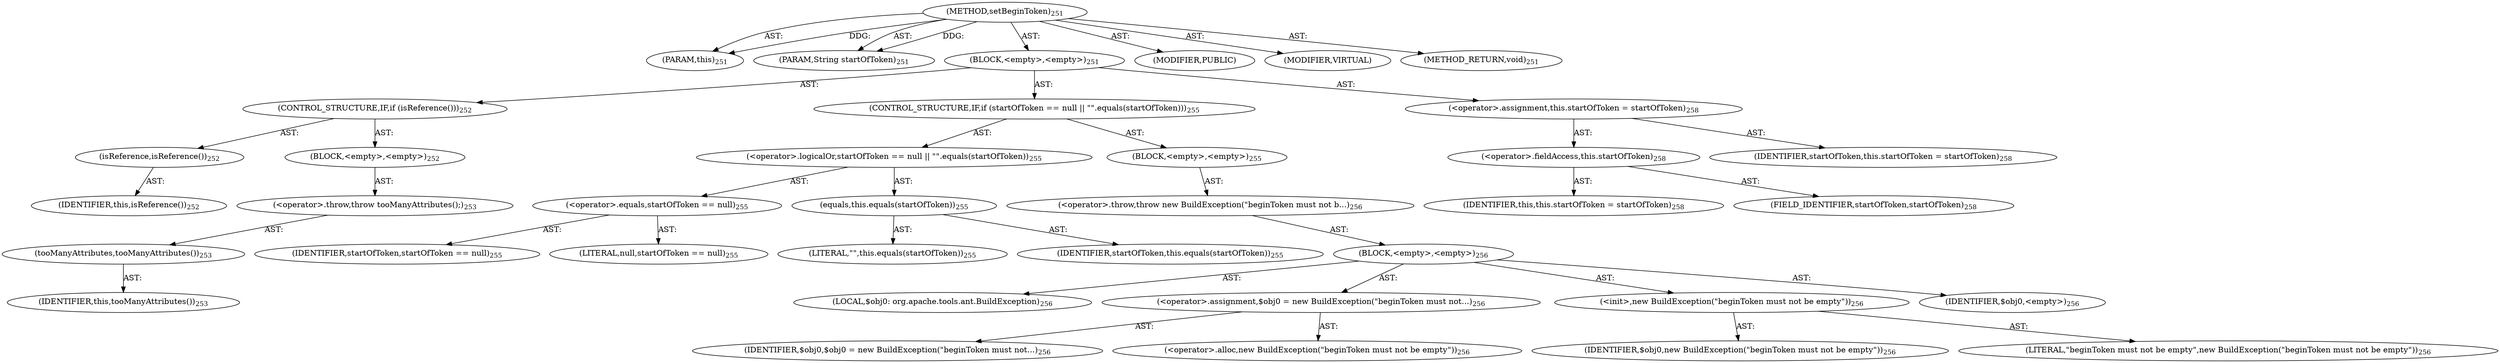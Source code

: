 digraph "setBeginToken" {  
"111669149710" [label = <(METHOD,setBeginToken)<SUB>251</SUB>> ]
"115964117002" [label = <(PARAM,this)<SUB>251</SUB>> ]
"115964117027" [label = <(PARAM,String startOfToken)<SUB>251</SUB>> ]
"25769803793" [label = <(BLOCK,&lt;empty&gt;,&lt;empty&gt;)<SUB>251</SUB>> ]
"47244640259" [label = <(CONTROL_STRUCTURE,IF,if (isReference()))<SUB>252</SUB>> ]
"30064771146" [label = <(isReference,isReference())<SUB>252</SUB>> ]
"68719476751" [label = <(IDENTIFIER,this,isReference())<SUB>252</SUB>> ]
"25769803794" [label = <(BLOCK,&lt;empty&gt;,&lt;empty&gt;)<SUB>252</SUB>> ]
"30064771147" [label = <(&lt;operator&gt;.throw,throw tooManyAttributes();)<SUB>253</SUB>> ]
"30064771148" [label = <(tooManyAttributes,tooManyAttributes())<SUB>253</SUB>> ]
"68719476752" [label = <(IDENTIFIER,this,tooManyAttributes())<SUB>253</SUB>> ]
"47244640260" [label = <(CONTROL_STRUCTURE,IF,if (startOfToken == null || &quot;&quot;.equals(startOfToken)))<SUB>255</SUB>> ]
"30064771149" [label = <(&lt;operator&gt;.logicalOr,startOfToken == null || &quot;&quot;.equals(startOfToken))<SUB>255</SUB>> ]
"30064771150" [label = <(&lt;operator&gt;.equals,startOfToken == null)<SUB>255</SUB>> ]
"68719476826" [label = <(IDENTIFIER,startOfToken,startOfToken == null)<SUB>255</SUB>> ]
"90194313220" [label = <(LITERAL,null,startOfToken == null)<SUB>255</SUB>> ]
"30064771151" [label = <(equals,this.equals(startOfToken))<SUB>255</SUB>> ]
"90194313221" [label = <(LITERAL,&quot;&quot;,this.equals(startOfToken))<SUB>255</SUB>> ]
"68719476827" [label = <(IDENTIFIER,startOfToken,this.equals(startOfToken))<SUB>255</SUB>> ]
"25769803795" [label = <(BLOCK,&lt;empty&gt;,&lt;empty&gt;)<SUB>255</SUB>> ]
"30064771152" [label = <(&lt;operator&gt;.throw,throw new BuildException(&quot;beginToken must not b...)<SUB>256</SUB>> ]
"25769803796" [label = <(BLOCK,&lt;empty&gt;,&lt;empty&gt;)<SUB>256</SUB>> ]
"94489280516" [label = <(LOCAL,$obj0: org.apache.tools.ant.BuildException)<SUB>256</SUB>> ]
"30064771153" [label = <(&lt;operator&gt;.assignment,$obj0 = new BuildException(&quot;beginToken must not...)<SUB>256</SUB>> ]
"68719476828" [label = <(IDENTIFIER,$obj0,$obj0 = new BuildException(&quot;beginToken must not...)<SUB>256</SUB>> ]
"30064771154" [label = <(&lt;operator&gt;.alloc,new BuildException(&quot;beginToken must not be empty&quot;))<SUB>256</SUB>> ]
"30064771155" [label = <(&lt;init&gt;,new BuildException(&quot;beginToken must not be empty&quot;))<SUB>256</SUB>> ]
"68719476829" [label = <(IDENTIFIER,$obj0,new BuildException(&quot;beginToken must not be empty&quot;))<SUB>256</SUB>> ]
"90194313222" [label = <(LITERAL,&quot;beginToken must not be empty&quot;,new BuildException(&quot;beginToken must not be empty&quot;))<SUB>256</SUB>> ]
"68719476830" [label = <(IDENTIFIER,$obj0,&lt;empty&gt;)<SUB>256</SUB>> ]
"30064771156" [label = <(&lt;operator&gt;.assignment,this.startOfToken = startOfToken)<SUB>258</SUB>> ]
"30064771157" [label = <(&lt;operator&gt;.fieldAccess,this.startOfToken)<SUB>258</SUB>> ]
"68719476753" [label = <(IDENTIFIER,this,this.startOfToken = startOfToken)<SUB>258</SUB>> ]
"55834574873" [label = <(FIELD_IDENTIFIER,startOfToken,startOfToken)<SUB>258</SUB>> ]
"68719476831" [label = <(IDENTIFIER,startOfToken,this.startOfToken = startOfToken)<SUB>258</SUB>> ]
"133143986213" [label = <(MODIFIER,PUBLIC)> ]
"133143986214" [label = <(MODIFIER,VIRTUAL)> ]
"128849018894" [label = <(METHOD_RETURN,void)<SUB>251</SUB>> ]
  "111669149710" -> "115964117002"  [ label = "AST: "] 
  "111669149710" -> "115964117027"  [ label = "AST: "] 
  "111669149710" -> "25769803793"  [ label = "AST: "] 
  "111669149710" -> "133143986213"  [ label = "AST: "] 
  "111669149710" -> "133143986214"  [ label = "AST: "] 
  "111669149710" -> "128849018894"  [ label = "AST: "] 
  "25769803793" -> "47244640259"  [ label = "AST: "] 
  "25769803793" -> "47244640260"  [ label = "AST: "] 
  "25769803793" -> "30064771156"  [ label = "AST: "] 
  "47244640259" -> "30064771146"  [ label = "AST: "] 
  "47244640259" -> "25769803794"  [ label = "AST: "] 
  "30064771146" -> "68719476751"  [ label = "AST: "] 
  "25769803794" -> "30064771147"  [ label = "AST: "] 
  "30064771147" -> "30064771148"  [ label = "AST: "] 
  "30064771148" -> "68719476752"  [ label = "AST: "] 
  "47244640260" -> "30064771149"  [ label = "AST: "] 
  "47244640260" -> "25769803795"  [ label = "AST: "] 
  "30064771149" -> "30064771150"  [ label = "AST: "] 
  "30064771149" -> "30064771151"  [ label = "AST: "] 
  "30064771150" -> "68719476826"  [ label = "AST: "] 
  "30064771150" -> "90194313220"  [ label = "AST: "] 
  "30064771151" -> "90194313221"  [ label = "AST: "] 
  "30064771151" -> "68719476827"  [ label = "AST: "] 
  "25769803795" -> "30064771152"  [ label = "AST: "] 
  "30064771152" -> "25769803796"  [ label = "AST: "] 
  "25769803796" -> "94489280516"  [ label = "AST: "] 
  "25769803796" -> "30064771153"  [ label = "AST: "] 
  "25769803796" -> "30064771155"  [ label = "AST: "] 
  "25769803796" -> "68719476830"  [ label = "AST: "] 
  "30064771153" -> "68719476828"  [ label = "AST: "] 
  "30064771153" -> "30064771154"  [ label = "AST: "] 
  "30064771155" -> "68719476829"  [ label = "AST: "] 
  "30064771155" -> "90194313222"  [ label = "AST: "] 
  "30064771156" -> "30064771157"  [ label = "AST: "] 
  "30064771156" -> "68719476831"  [ label = "AST: "] 
  "30064771157" -> "68719476753"  [ label = "AST: "] 
  "30064771157" -> "55834574873"  [ label = "AST: "] 
  "111669149710" -> "115964117002"  [ label = "DDG: "] 
  "111669149710" -> "115964117027"  [ label = "DDG: "] 
}
